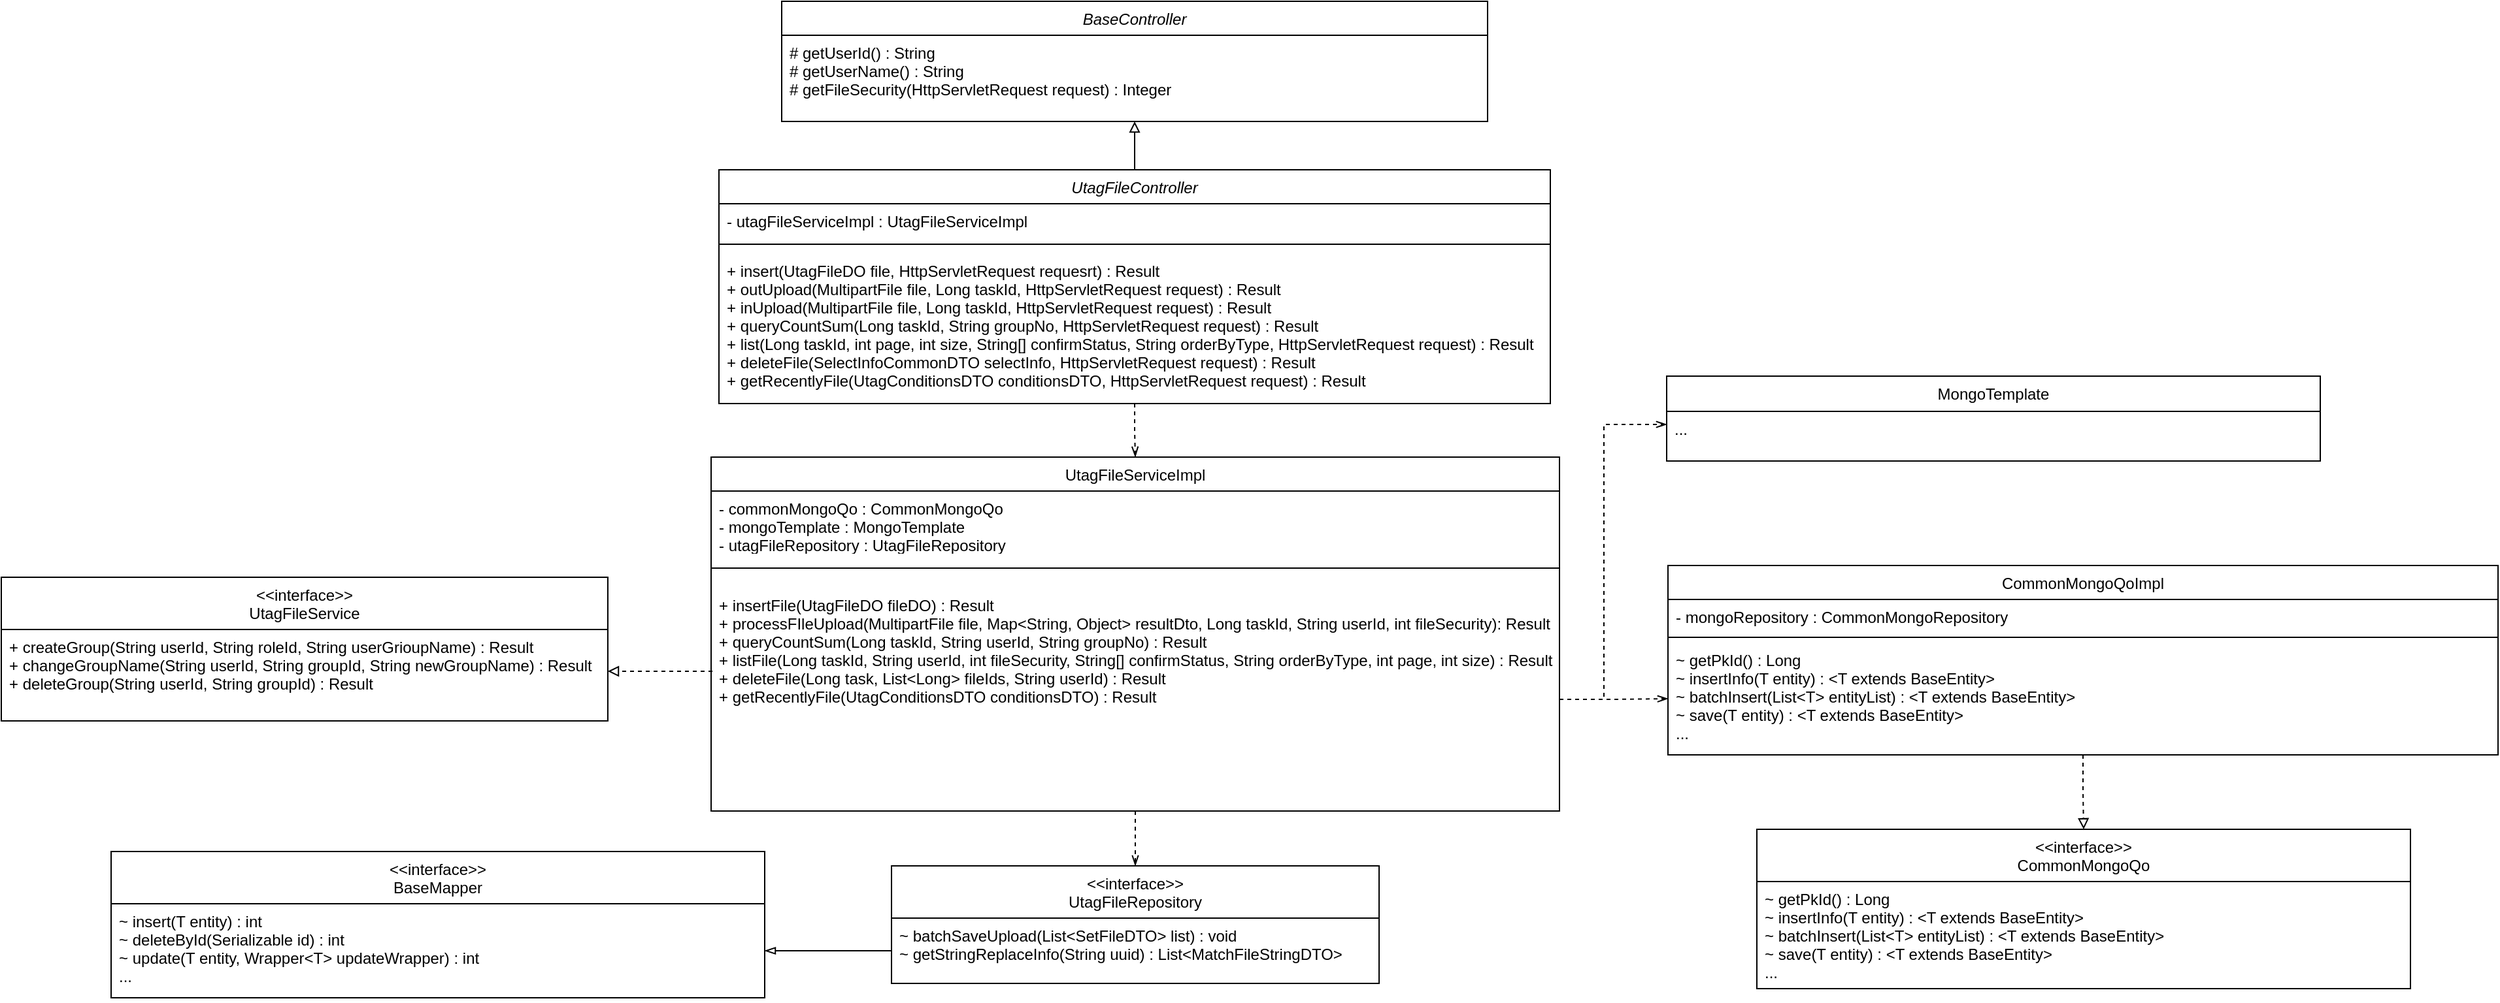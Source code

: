 <mxfile version="22.1.18" type="github">
  <diagram id="C5RBs43oDa-KdzZeNtuy" name="Page-1">
    <mxGraphModel dx="1768" dy="1626" grid="0" gridSize="10" guides="0" tooltips="0" connect="1" arrows="1" fold="1" page="0" pageScale="1" pageWidth="827" pageHeight="1169" math="0" shadow="0">
      <root>
        <mxCell id="WIyWlLk6GJQsqaUBKTNV-0" />
        <mxCell id="WIyWlLk6GJQsqaUBKTNV-1" parent="WIyWlLk6GJQsqaUBKTNV-0" />
        <mxCell id="ijNItwPhicT-rT-5I67z-21" style="edgeStyle=orthogonalEdgeStyle;rounded=0;orthogonalLoop=1;jettySize=auto;html=1;entryX=0.5;entryY=0;entryDx=0;entryDy=0;dashed=1;endArrow=openThin;endFill=0;" edge="1" parent="WIyWlLk6GJQsqaUBKTNV-1" source="zkfFHV4jXpPFQw0GAbJ--0" target="zkfFHV4jXpPFQw0GAbJ--6">
          <mxGeometry relative="1" as="geometry" />
        </mxCell>
        <mxCell id="zkfFHV4jXpPFQw0GAbJ--0" value="UtagFileController" style="swimlane;fontStyle=2;align=center;verticalAlign=top;childLayout=stackLayout;horizontal=1;startSize=26;horizontalStack=0;resizeParent=1;resizeLast=0;collapsible=1;marginBottom=0;rounded=0;shadow=0;strokeWidth=1;" parent="WIyWlLk6GJQsqaUBKTNV-1" vertex="1">
          <mxGeometry x="600" y="50" width="636" height="179" as="geometry">
            <mxRectangle x="230" y="140" width="160" height="26" as="alternateBounds" />
          </mxGeometry>
        </mxCell>
        <mxCell id="zkfFHV4jXpPFQw0GAbJ--1" value="- utagFileServiceImpl : UtagFileServiceImpl" style="text;align=left;verticalAlign=top;spacingLeft=4;spacingRight=4;overflow=hidden;rotatable=0;points=[[0,0.5],[1,0.5]];portConstraint=eastwest;" parent="zkfFHV4jXpPFQw0GAbJ--0" vertex="1">
          <mxGeometry y="26" width="636" height="24" as="geometry" />
        </mxCell>
        <mxCell id="zkfFHV4jXpPFQw0GAbJ--4" value="" style="line;html=1;strokeWidth=1;align=left;verticalAlign=middle;spacingTop=-1;spacingLeft=3;spacingRight=3;rotatable=0;labelPosition=right;points=[];portConstraint=eastwest;" parent="zkfFHV4jXpPFQw0GAbJ--0" vertex="1">
          <mxGeometry y="50" width="636" height="14" as="geometry" />
        </mxCell>
        <mxCell id="leDKgYyMwmwTG1ITvoYh-4" value="+ insert(UtagFileDO file, HttpServletRequest requesrt) : Result&#xa;+ outUpload(MultipartFile file, Long taskId, HttpServletRequest request) : Result&#xa;+ inUpload(MultipartFile file, Long taskId, HttpServletRequest request) : Result&#xa;+ queryCountSum(Long taskId, String groupNo, HttpServletRequest request) : Result&#xa;+ list(Long taskId, int page, int size, String[] confirmStatus, String orderByType, HttpServletRequest request) : Result&#xa;+ deleteFile(SelectInfoCommonDTO selectInfo, HttpServletRequest request) : Result&#xa;+ getRecentlyFile(UtagConditionsDTO conditionsDTO, HttpServletRequest request) : Result" style="text;align=left;verticalAlign=top;spacingLeft=4;spacingRight=4;overflow=hidden;rotatable=0;points=[[0,0.5],[1,0.5]];portConstraint=eastwest;" parent="zkfFHV4jXpPFQw0GAbJ--0" vertex="1">
          <mxGeometry y="64" width="636" height="112" as="geometry" />
        </mxCell>
        <mxCell id="ijNItwPhicT-rT-5I67z-22" style="edgeStyle=orthogonalEdgeStyle;rounded=0;orthogonalLoop=1;jettySize=auto;html=1;endArrow=openThin;endFill=0;dashed=1;" edge="1" parent="WIyWlLk6GJQsqaUBKTNV-1" source="zkfFHV4jXpPFQw0GAbJ--6" target="leDKgYyMwmwTG1ITvoYh-24">
          <mxGeometry relative="1" as="geometry" />
        </mxCell>
        <mxCell id="zkfFHV4jXpPFQw0GAbJ--6" value="UtagFileServiceImpl" style="swimlane;fontStyle=0;align=center;verticalAlign=top;childLayout=stackLayout;horizontal=1;startSize=26;horizontalStack=0;resizeParent=1;resizeLast=0;collapsible=1;marginBottom=0;rounded=0;shadow=0;strokeWidth=1;" parent="WIyWlLk6GJQsqaUBKTNV-1" vertex="1">
          <mxGeometry x="594" y="270" width="649" height="271" as="geometry">
            <mxRectangle x="130" y="380" width="160" height="26" as="alternateBounds" />
          </mxGeometry>
        </mxCell>
        <mxCell id="zkfFHV4jXpPFQw0GAbJ--7" value="- commonMongoQo : CommonMongoQo&#xa;- mongoTemplate : MongoTemplate&#xa;- utagFileRepository : UtagFileRepository" style="text;align=left;verticalAlign=top;spacingLeft=4;spacingRight=4;overflow=hidden;rotatable=0;points=[[0,0.5],[1,0.5]];portConstraint=eastwest;" parent="zkfFHV4jXpPFQw0GAbJ--6" vertex="1">
          <mxGeometry y="26" width="649" height="44" as="geometry" />
        </mxCell>
        <mxCell id="zkfFHV4jXpPFQw0GAbJ--9" value="" style="line;html=1;strokeWidth=1;align=left;verticalAlign=middle;spacingTop=-1;spacingLeft=3;spacingRight=3;rotatable=0;labelPosition=right;points=[];portConstraint=eastwest;" parent="zkfFHV4jXpPFQw0GAbJ--6" vertex="1">
          <mxGeometry y="70" width="649" height="30" as="geometry" />
        </mxCell>
        <mxCell id="zkfFHV4jXpPFQw0GAbJ--11" value="+ insertFile(UtagFileDO fileDO) : Result&#xa;+ processFIleUpload(MultipartFile file, Map&lt;String, Object&gt; resultDto, Long taskId, String userId, int fileSecurity): Result&#xa;+ queryCountSum(Long taskId, String userId, String groupNo) : Result&#xa;+ listFile(Long taskId, String userId, int fileSecurity, String[] confirmStatus, String orderByType, int page, int size) : Result&#xa;+ deleteFile(Long task, List&lt;Long&gt; fileIds, String userId) : Result&#xa;+ getRecentlyFile(UtagConditionsDTO conditionsDTO) : Result" style="text;align=left;verticalAlign=top;spacingLeft=4;spacingRight=4;overflow=hidden;rotatable=0;points=[[0,0.5],[1,0.5]];portConstraint=eastwest;" parent="zkfFHV4jXpPFQw0GAbJ--6" vertex="1">
          <mxGeometry y="100" width="649" height="171" as="geometry" />
        </mxCell>
        <mxCell id="leDKgYyMwmwTG1ITvoYh-6" value="&lt;&lt;interface&gt;&gt;&#xa;UtagFileService" style="swimlane;fontStyle=0;align=center;verticalAlign=top;childLayout=stackLayout;horizontal=1;startSize=40;horizontalStack=0;resizeParent=1;resizeLast=0;collapsible=1;marginBottom=0;rounded=0;shadow=0;strokeWidth=1;" parent="WIyWlLk6GJQsqaUBKTNV-1" vertex="1">
          <mxGeometry x="51" y="362" width="464" height="110" as="geometry">
            <mxRectangle x="130" y="380" width="160" height="26" as="alternateBounds" />
          </mxGeometry>
        </mxCell>
        <mxCell id="leDKgYyMwmwTG1ITvoYh-9" value="+ createGroup(String userId, String roleId, String userGrioupName) : Result&#xa;+ changeGroupName(String userId, String groupId, String newGroupName) : Result&#xa;+ deleteGroup(String userId, String groupId) : Result" style="text;align=left;verticalAlign=top;spacingLeft=4;spacingRight=4;overflow=hidden;rotatable=0;points=[[0,0.5],[1,0.5]];portConstraint=eastwest;" parent="leDKgYyMwmwTG1ITvoYh-6" vertex="1">
          <mxGeometry y="40" width="464" height="70" as="geometry" />
        </mxCell>
        <mxCell id="leDKgYyMwmwTG1ITvoYh-10" style="edgeStyle=orthogonalEdgeStyle;rounded=0;orthogonalLoop=1;jettySize=auto;html=1;dashed=1;endArrow=block;endFill=0;" parent="WIyWlLk6GJQsqaUBKTNV-1" edge="1">
          <mxGeometry relative="1" as="geometry">
            <mxPoint x="595" y="434" as="sourcePoint" />
            <mxPoint x="515" y="434" as="targetPoint" />
            <Array as="points">
              <mxPoint x="595" y="434" />
              <mxPoint x="495" y="434" />
            </Array>
          </mxGeometry>
        </mxCell>
        <mxCell id="leDKgYyMwmwTG1ITvoYh-22" value="&lt;&lt;interface&gt;&gt;&#xa;CommonMongoQo" style="swimlane;fontStyle=0;align=center;verticalAlign=top;childLayout=stackLayout;horizontal=1;startSize=40;horizontalStack=0;resizeParent=1;resizeLast=0;collapsible=1;marginBottom=0;rounded=0;shadow=0;strokeWidth=1;" parent="WIyWlLk6GJQsqaUBKTNV-1" vertex="1">
          <mxGeometry x="1394" y="555" width="500" height="122" as="geometry">
            <mxRectangle x="130" y="380" width="160" height="26" as="alternateBounds" />
          </mxGeometry>
        </mxCell>
        <mxCell id="leDKgYyMwmwTG1ITvoYh-23" value="~ getPkId() : Long&#xa;~ insertInfo(T entity) : &lt;T extends BaseEntity&gt;&#xa;~ batchInsert(List&lt;T&gt; entityList) : &lt;T extends BaseEntity&gt;&#xa;~ save(T entity) : &lt;T extends BaseEntity&gt;&#xa;..." style="text;align=left;verticalAlign=top;spacingLeft=4;spacingRight=4;overflow=hidden;rotatable=0;points=[[0,0.5],[1,0.5]];portConstraint=eastwest;" parent="leDKgYyMwmwTG1ITvoYh-22" vertex="1">
          <mxGeometry y="40" width="500" height="82" as="geometry" />
        </mxCell>
        <mxCell id="leDKgYyMwmwTG1ITvoYh-24" value="&lt;&lt;interface&gt;&gt;&#xa;UtagFileRepository" style="swimlane;fontStyle=0;align=center;verticalAlign=top;childLayout=stackLayout;horizontal=1;startSize=40;horizontalStack=0;resizeParent=1;resizeLast=0;collapsible=1;marginBottom=0;rounded=0;shadow=0;strokeWidth=1;" parent="WIyWlLk6GJQsqaUBKTNV-1" vertex="1">
          <mxGeometry x="732" y="583" width="373" height="90" as="geometry">
            <mxRectangle x="130" y="380" width="160" height="26" as="alternateBounds" />
          </mxGeometry>
        </mxCell>
        <mxCell id="leDKgYyMwmwTG1ITvoYh-25" value="~ batchSaveUpload(List&lt;SetFileDTO&gt; list) : void&#xa;~ getStringReplaceInfo(String uuid) : List&lt;MatchFileStringDTO&gt;" style="text;align=left;verticalAlign=top;spacingLeft=4;spacingRight=4;overflow=hidden;rotatable=0;points=[[0,0.5],[1,0.5]];portConstraint=eastwest;" parent="leDKgYyMwmwTG1ITvoYh-24" vertex="1">
          <mxGeometry y="40" width="373" height="50" as="geometry" />
        </mxCell>
        <mxCell id="leDKgYyMwmwTG1ITvoYh-27" value="&lt;&lt;interface&gt;&gt;&#xa;BaseMapper" style="swimlane;fontStyle=0;align=center;verticalAlign=top;childLayout=stackLayout;horizontal=1;startSize=40;horizontalStack=0;resizeParent=1;resizeLast=0;collapsible=1;marginBottom=0;rounded=0;shadow=0;strokeWidth=1;" parent="WIyWlLk6GJQsqaUBKTNV-1" vertex="1">
          <mxGeometry x="135" y="572" width="500" height="112" as="geometry">
            <mxRectangle x="130" y="380" width="160" height="26" as="alternateBounds" />
          </mxGeometry>
        </mxCell>
        <mxCell id="leDKgYyMwmwTG1ITvoYh-28" value="~ insert(T entity) : int&#xa;~ deleteById(Serializable id) : int&#xa;~ update(T entity, Wrapper&lt;T&gt; updateWrapper) : int&#xa;..." style="text;align=left;verticalAlign=top;spacingLeft=4;spacingRight=4;overflow=hidden;rotatable=0;points=[[0,0.5],[1,0.5]];portConstraint=eastwest;" parent="leDKgYyMwmwTG1ITvoYh-27" vertex="1">
          <mxGeometry y="40" width="500" height="72" as="geometry" />
        </mxCell>
        <mxCell id="leDKgYyMwmwTG1ITvoYh-30" style="edgeStyle=orthogonalEdgeStyle;rounded=0;orthogonalLoop=1;jettySize=auto;html=1;exitX=0;exitY=0.5;exitDx=0;exitDy=0;entryX=1;entryY=0.5;entryDx=0;entryDy=0;endArrow=blockThin;endFill=0;" parent="WIyWlLk6GJQsqaUBKTNV-1" source="leDKgYyMwmwTG1ITvoYh-25" target="leDKgYyMwmwTG1ITvoYh-28" edge="1">
          <mxGeometry relative="1" as="geometry" />
        </mxCell>
        <mxCell id="ijNItwPhicT-rT-5I67z-0" value="BaseController" style="swimlane;fontStyle=2;align=center;verticalAlign=top;childLayout=stackLayout;horizontal=1;startSize=26;horizontalStack=0;resizeParent=1;resizeLast=0;collapsible=1;marginBottom=0;rounded=0;shadow=0;strokeWidth=1;" vertex="1" parent="WIyWlLk6GJQsqaUBKTNV-1">
          <mxGeometry x="648" y="-79" width="540" height="92" as="geometry">
            <mxRectangle x="230" y="140" width="160" height="26" as="alternateBounds" />
          </mxGeometry>
        </mxCell>
        <mxCell id="ijNItwPhicT-rT-5I67z-3" value="# getUserId() : String&#xa;# getUserName() : String&#xa;# getFileSecurity(HttpServletRequest request) : Integer" style="text;align=left;verticalAlign=top;spacingLeft=4;spacingRight=4;overflow=hidden;rotatable=0;points=[[0,0.5],[1,0.5]];portConstraint=eastwest;" vertex="1" parent="ijNItwPhicT-rT-5I67z-0">
          <mxGeometry y="26" width="540" height="66" as="geometry" />
        </mxCell>
        <mxCell id="ijNItwPhicT-rT-5I67z-6" style="edgeStyle=orthogonalEdgeStyle;rounded=0;orthogonalLoop=1;jettySize=auto;html=1;exitX=0.5;exitY=0;exitDx=0;exitDy=0;endArrow=block;endFill=0;entryX=0.5;entryY=1;entryDx=0;entryDy=0;" edge="1" parent="WIyWlLk6GJQsqaUBKTNV-1" source="zkfFHV4jXpPFQw0GAbJ--0" target="ijNItwPhicT-rT-5I67z-0">
          <mxGeometry relative="1" as="geometry">
            <mxPoint x="868" y="-29" as="targetPoint" />
          </mxGeometry>
        </mxCell>
        <mxCell id="ijNItwPhicT-rT-5I67z-13" value="MongoTemplate" style="swimlane;fontStyle=0;align=center;verticalAlign=top;childLayout=stackLayout;horizontal=1;startSize=27;horizontalStack=0;resizeParent=1;resizeLast=0;collapsible=1;marginBottom=0;rounded=0;shadow=0;strokeWidth=1;" vertex="1" parent="WIyWlLk6GJQsqaUBKTNV-1">
          <mxGeometry x="1325" y="208" width="500" height="65" as="geometry">
            <mxRectangle x="130" y="380" width="160" height="26" as="alternateBounds" />
          </mxGeometry>
        </mxCell>
        <mxCell id="ijNItwPhicT-rT-5I67z-14" value="..." style="text;align=left;verticalAlign=top;spacingLeft=4;spacingRight=4;overflow=hidden;rotatable=0;points=[[0,0.5],[1,0.5]];portConstraint=eastwest;" vertex="1" parent="ijNItwPhicT-rT-5I67z-13">
          <mxGeometry y="27" width="500" height="38" as="geometry" />
        </mxCell>
        <mxCell id="ijNItwPhicT-rT-5I67z-26" style="edgeStyle=orthogonalEdgeStyle;rounded=0;orthogonalLoop=1;jettySize=auto;html=1;dashed=1;endArrow=block;endFill=0;" edge="1" parent="WIyWlLk6GJQsqaUBKTNV-1" source="ijNItwPhicT-rT-5I67z-17" target="leDKgYyMwmwTG1ITvoYh-22">
          <mxGeometry relative="1" as="geometry" />
        </mxCell>
        <mxCell id="ijNItwPhicT-rT-5I67z-17" value="CommonMongoQoImpl" style="swimlane;fontStyle=0;align=center;verticalAlign=top;childLayout=stackLayout;horizontal=1;startSize=26;horizontalStack=0;resizeParent=1;resizeLast=0;collapsible=1;marginBottom=0;rounded=0;shadow=0;strokeWidth=1;" vertex="1" parent="WIyWlLk6GJQsqaUBKTNV-1">
          <mxGeometry x="1326" y="353" width="635" height="145" as="geometry">
            <mxRectangle x="130" y="380" width="160" height="26" as="alternateBounds" />
          </mxGeometry>
        </mxCell>
        <mxCell id="ijNItwPhicT-rT-5I67z-18" value="- mongoRepository : CommonMongoRepository" style="text;align=left;verticalAlign=top;spacingLeft=4;spacingRight=4;overflow=hidden;rotatable=0;points=[[0,0.5],[1,0.5]];portConstraint=eastwest;" vertex="1" parent="ijNItwPhicT-rT-5I67z-17">
          <mxGeometry y="26" width="635" height="25" as="geometry" />
        </mxCell>
        <mxCell id="ijNItwPhicT-rT-5I67z-19" value="" style="line;html=1;strokeWidth=1;align=left;verticalAlign=middle;spacingTop=-1;spacingLeft=3;spacingRight=3;rotatable=0;labelPosition=right;points=[];portConstraint=eastwest;" vertex="1" parent="ijNItwPhicT-rT-5I67z-17">
          <mxGeometry y="51" width="635" height="8" as="geometry" />
        </mxCell>
        <mxCell id="ijNItwPhicT-rT-5I67z-20" value="~ getPkId() : Long&#xa;~ insertInfo(T entity) : &lt;T extends BaseEntity&gt;&#xa;~ batchInsert(List&lt;T&gt; entityList) : &lt;T extends BaseEntity&gt;&#xa;~ save(T entity) : &lt;T extends BaseEntity&gt;&#xa;..." style="text;align=left;verticalAlign=top;spacingLeft=4;spacingRight=4;overflow=hidden;rotatable=0;points=[[0,0.5],[1,0.5]];portConstraint=eastwest;" vertex="1" parent="ijNItwPhicT-rT-5I67z-17">
          <mxGeometry y="59" width="635" height="86" as="geometry" />
        </mxCell>
        <mxCell id="ijNItwPhicT-rT-5I67z-23" style="edgeStyle=orthogonalEdgeStyle;rounded=0;orthogonalLoop=1;jettySize=auto;html=1;endArrow=openThin;endFill=0;dashed=1;exitX=1;exitY=0.5;exitDx=0;exitDy=0;" edge="1" parent="WIyWlLk6GJQsqaUBKTNV-1" source="zkfFHV4jXpPFQw0GAbJ--11" target="ijNItwPhicT-rT-5I67z-20">
          <mxGeometry relative="1" as="geometry">
            <mxPoint x="929" y="551" as="sourcePoint" />
            <mxPoint x="1431" y="484" as="targetPoint" />
          </mxGeometry>
        </mxCell>
        <mxCell id="ijNItwPhicT-rT-5I67z-24" style="edgeStyle=orthogonalEdgeStyle;rounded=0;orthogonalLoop=1;jettySize=auto;html=1;endArrow=openThin;endFill=0;dashed=1;exitX=1;exitY=0.5;exitDx=0;exitDy=0;" edge="1" parent="WIyWlLk6GJQsqaUBKTNV-1" source="zkfFHV4jXpPFQw0GAbJ--11" target="ijNItwPhicT-rT-5I67z-14">
          <mxGeometry relative="1" as="geometry">
            <mxPoint x="1253" y="465" as="sourcePoint" />
            <mxPoint x="1384" y="466" as="targetPoint" />
            <Array as="points">
              <mxPoint x="1277" y="456" />
              <mxPoint x="1277" y="245" />
            </Array>
          </mxGeometry>
        </mxCell>
      </root>
    </mxGraphModel>
  </diagram>
</mxfile>
